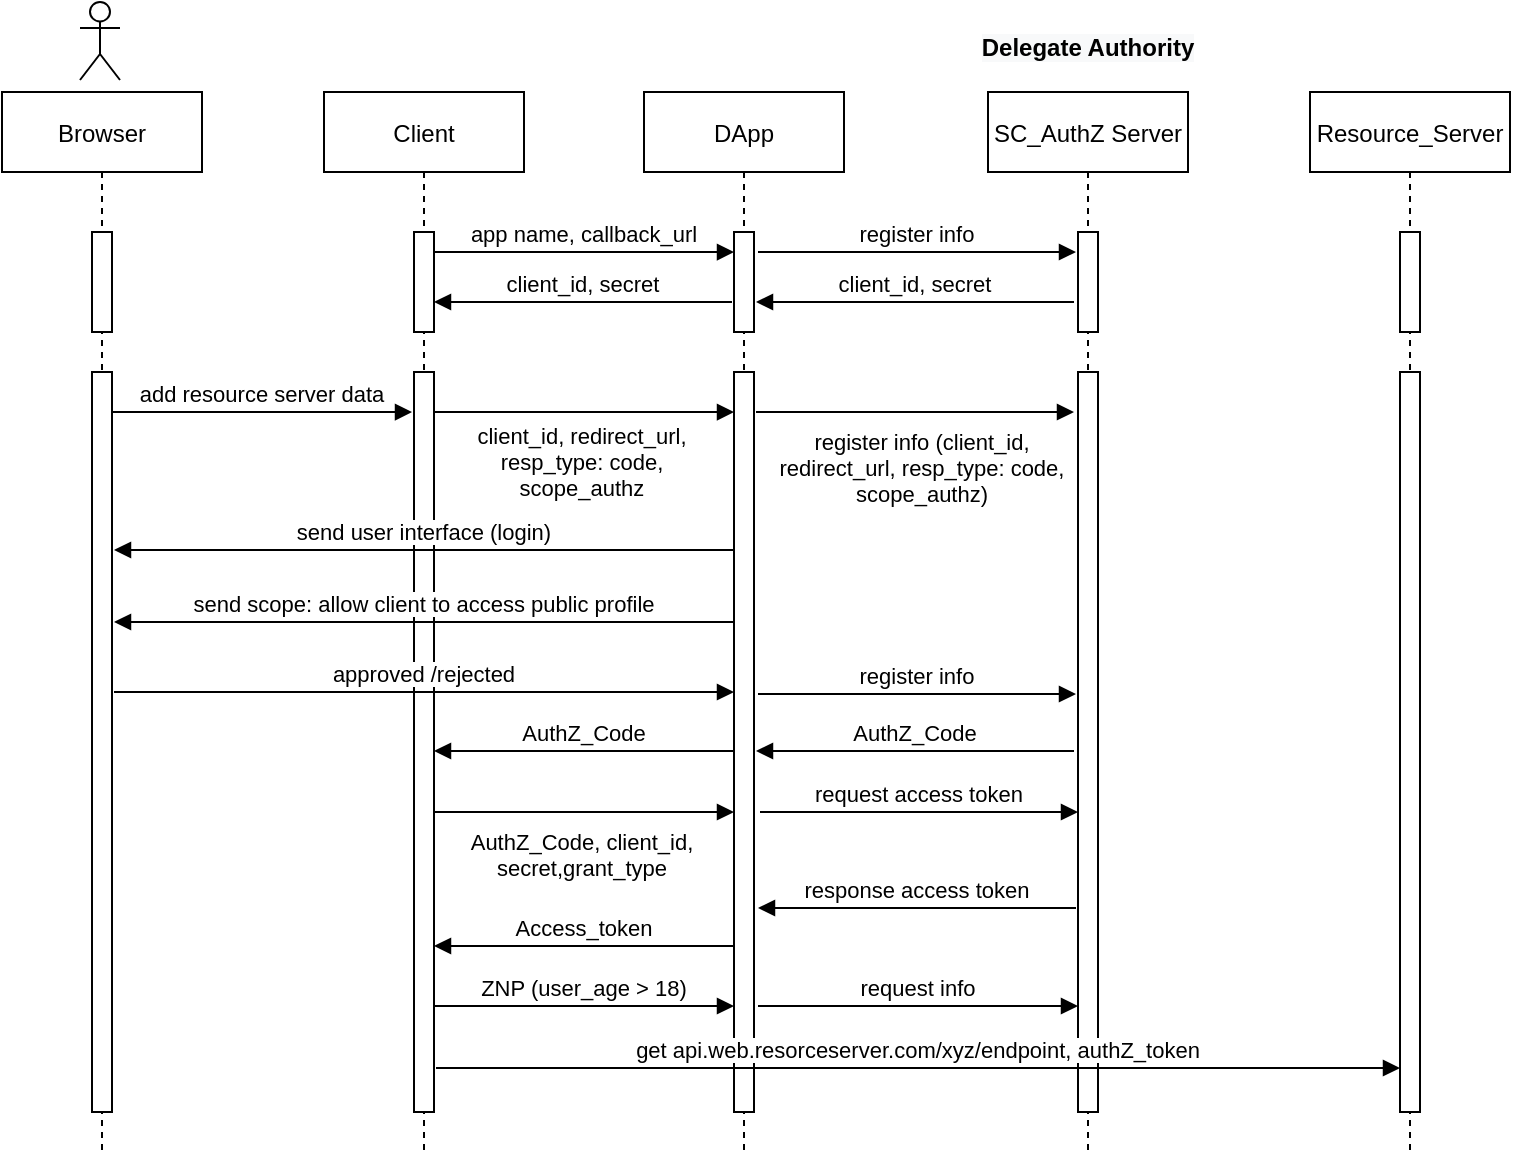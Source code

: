 <mxfile version="17.2.4" type="device"><diagram id="kgpKYQtTHZ0yAKxKKP6v" name="Page-1"><mxGraphModel dx="1422" dy="747" grid="1" gridSize="10" guides="1" tooltips="1" connect="1" arrows="1" fold="1" page="1" pageScale="1" pageWidth="850" pageHeight="1100" math="0" shadow="0"><root><mxCell id="0"/><mxCell id="1" parent="0"/><mxCell id="3nuBFxr9cyL0pnOWT2aG-1" value="Browser" style="shape=umlLifeline;perimeter=lifelinePerimeter;container=1;collapsible=0;recursiveResize=0;rounded=0;shadow=0;strokeWidth=1;" parent="1" vertex="1"><mxGeometry x="40" y="80" width="100" height="530" as="geometry"/></mxCell><mxCell id="3nuBFxr9cyL0pnOWT2aG-2" value="" style="points=[];perimeter=orthogonalPerimeter;rounded=0;shadow=0;strokeWidth=1;" parent="3nuBFxr9cyL0pnOWT2aG-1" vertex="1"><mxGeometry x="45" y="70" width="10" height="50" as="geometry"/></mxCell><mxCell id="EVIAWhL29CZcDwAAc_kg-4" value="" style="points=[];perimeter=orthogonalPerimeter;rounded=0;shadow=0;strokeWidth=1;" parent="3nuBFxr9cyL0pnOWT2aG-1" vertex="1"><mxGeometry x="45" y="140" width="10" height="370" as="geometry"/></mxCell><mxCell id="EVIAWhL29CZcDwAAc_kg-15" value="add resource server data" style="verticalAlign=bottom;endArrow=block;shadow=0;strokeWidth=1;entryX=0.1;entryY=0.059;entryDx=0;entryDy=0;entryPerimeter=0;" parent="3nuBFxr9cyL0pnOWT2aG-1" edge="1"><mxGeometry relative="1" as="geometry"><mxPoint x="55.0" y="160" as="sourcePoint"/><mxPoint x="205.0" y="160.03" as="targetPoint"/></mxGeometry></mxCell><mxCell id="3nuBFxr9cyL0pnOWT2aG-5" value="Client" style="shape=umlLifeline;perimeter=lifelinePerimeter;container=1;collapsible=0;recursiveResize=0;rounded=0;shadow=0;strokeWidth=1;" parent="1" vertex="1"><mxGeometry x="201" y="80" width="100" height="530" as="geometry"/></mxCell><mxCell id="3nuBFxr9cyL0pnOWT2aG-6" value="" style="points=[];perimeter=orthogonalPerimeter;rounded=0;shadow=0;strokeWidth=1;" parent="3nuBFxr9cyL0pnOWT2aG-5" vertex="1"><mxGeometry x="45" y="70" width="10" height="50" as="geometry"/></mxCell><mxCell id="EVIAWhL29CZcDwAAc_kg-2" value="app name, callback_url" style="verticalAlign=bottom;endArrow=block;shadow=0;strokeWidth=1;entryX=0.1;entryY=0.059;entryDx=0;entryDy=0;entryPerimeter=0;" parent="3nuBFxr9cyL0pnOWT2aG-5" edge="1"><mxGeometry relative="1" as="geometry"><mxPoint x="55" y="80" as="sourcePoint"/><mxPoint x="205" y="80.03" as="targetPoint"/></mxGeometry></mxCell><mxCell id="EVIAWhL29CZcDwAAc_kg-5" value="" style="points=[];perimeter=orthogonalPerimeter;rounded=0;shadow=0;strokeWidth=1;" parent="3nuBFxr9cyL0pnOWT2aG-5" vertex="1"><mxGeometry x="45" y="140" width="10" height="370" as="geometry"/></mxCell><mxCell id="EVIAWhL29CZcDwAAc_kg-19" value="send user interface (login)" style="verticalAlign=bottom;endArrow=none;shadow=0;strokeWidth=1;startArrow=block;startFill=1;endFill=0;" parent="3nuBFxr9cyL0pnOWT2aG-5" edge="1"><mxGeometry relative="1" as="geometry"><mxPoint x="-105" y="229" as="sourcePoint"/><mxPoint x="205" y="229" as="targetPoint"/></mxGeometry></mxCell><mxCell id="EVIAWhL29CZcDwAAc_kg-24" value="AuthZ_Code" style="verticalAlign=bottom;endArrow=none;shadow=0;strokeWidth=1;startArrow=block;startFill=1;endFill=0;" parent="3nuBFxr9cyL0pnOWT2aG-5" edge="1"><mxGeometry relative="1" as="geometry"><mxPoint x="55" y="329.5" as="sourcePoint"/><mxPoint x="205" y="329.5" as="targetPoint"/></mxGeometry></mxCell><mxCell id="EVIAWhL29CZcDwAAc_kg-31" value="ZNP (user_age &gt; 18)" style="verticalAlign=bottom;endArrow=block;shadow=0;strokeWidth=1;startArrow=none;startFill=0;endFill=1;" parent="3nuBFxr9cyL0pnOWT2aG-5" edge="1"><mxGeometry relative="1" as="geometry"><mxPoint x="55" y="457" as="sourcePoint"/><mxPoint x="205" y="457" as="targetPoint"/></mxGeometry></mxCell><mxCell id="6WxDNDlyJ2qZPqSP2t_j-11" value="SC_AuthZ Server" style="shape=umlLifeline;perimeter=lifelinePerimeter;container=1;collapsible=0;recursiveResize=0;rounded=0;shadow=0;strokeWidth=1;" parent="1" vertex="1"><mxGeometry x="533" y="80" width="100" height="530" as="geometry"/></mxCell><mxCell id="6WxDNDlyJ2qZPqSP2t_j-12" value="" style="points=[];perimeter=orthogonalPerimeter;rounded=0;shadow=0;strokeWidth=1;" parent="6WxDNDlyJ2qZPqSP2t_j-11" vertex="1"><mxGeometry x="45" y="70" width="10" height="50" as="geometry"/></mxCell><mxCell id="EVIAWhL29CZcDwAAc_kg-6" value="" style="points=[];perimeter=orthogonalPerimeter;rounded=0;shadow=0;strokeWidth=1;" parent="6WxDNDlyJ2qZPqSP2t_j-11" vertex="1"><mxGeometry x="45" y="140" width="10" height="370" as="geometry"/></mxCell><mxCell id="EVIAWhL29CZcDwAAc_kg-13" value="register info" style="verticalAlign=bottom;endArrow=block;shadow=0;strokeWidth=1;" parent="6WxDNDlyJ2qZPqSP2t_j-11" edge="1"><mxGeometry relative="1" as="geometry"><mxPoint x="-115" y="80" as="sourcePoint"/><mxPoint x="44" y="80" as="targetPoint"/></mxGeometry></mxCell><mxCell id="EVIAWhL29CZcDwAAc_kg-23" value="AuthZ_Code" style="verticalAlign=bottom;endArrow=none;shadow=0;strokeWidth=1;startArrow=block;startFill=1;endFill=0;" parent="6WxDNDlyJ2qZPqSP2t_j-11" edge="1"><mxGeometry relative="1" as="geometry"><mxPoint x="-116" y="329.5" as="sourcePoint"/><mxPoint x="43" y="329.5" as="targetPoint"/></mxGeometry></mxCell><mxCell id="EVIAWhL29CZcDwAAc_kg-26" value="request access token" style="verticalAlign=bottom;endArrow=block;shadow=0;strokeWidth=1;" parent="6WxDNDlyJ2qZPqSP2t_j-11" edge="1"><mxGeometry relative="1" as="geometry"><mxPoint x="-114" y="360" as="sourcePoint"/><mxPoint x="45" y="360" as="targetPoint"/></mxGeometry></mxCell><mxCell id="EVIAWhL29CZcDwAAc_kg-32" value="request info" style="verticalAlign=bottom;endArrow=block;shadow=0;strokeWidth=1;startArrow=none;startFill=0;endFill=1;" parent="6WxDNDlyJ2qZPqSP2t_j-11" edge="1"><mxGeometry relative="1" as="geometry"><mxPoint x="-115" y="457" as="sourcePoint"/><mxPoint x="45" y="457" as="targetPoint"/></mxGeometry></mxCell><mxCell id="6WxDNDlyJ2qZPqSP2t_j-15" value="Resource_Server" style="shape=umlLifeline;perimeter=lifelinePerimeter;container=1;collapsible=0;recursiveResize=0;rounded=0;shadow=0;strokeWidth=1;" parent="1" vertex="1"><mxGeometry x="694" y="80" width="100" height="530" as="geometry"/></mxCell><mxCell id="6WxDNDlyJ2qZPqSP2t_j-16" value="" style="points=[];perimeter=orthogonalPerimeter;rounded=0;shadow=0;strokeWidth=1;" parent="6WxDNDlyJ2qZPqSP2t_j-15" vertex="1"><mxGeometry x="45" y="70" width="10" height="50" as="geometry"/></mxCell><mxCell id="EVIAWhL29CZcDwAAc_kg-7" value="" style="points=[];perimeter=orthogonalPerimeter;rounded=0;shadow=0;strokeWidth=1;" parent="6WxDNDlyJ2qZPqSP2t_j-15" vertex="1"><mxGeometry x="45" y="140" width="10" height="370" as="geometry"/></mxCell><mxCell id="6WxDNDlyJ2qZPqSP2t_j-22" value="&lt;span style=&quot;color: rgb(0, 0, 0); font-family: helvetica; font-size: 12px; font-style: normal; letter-spacing: normal; text-indent: 0px; text-transform: none; word-spacing: 0px; background-color: rgb(248, 249, 250); display: inline; float: none;&quot;&gt;Delegate Authority&lt;/span&gt;" style="text;whiteSpace=wrap;html=1;fontStyle=1;align=center;" parent="1" vertex="1"><mxGeometry x="523" y="44" width="120" height="30" as="geometry"/></mxCell><mxCell id="6WxDNDlyJ2qZPqSP2t_j-26" value="" style="shape=umlActor;verticalLabelPosition=bottom;verticalAlign=top;html=1;outlineConnect=0;fillColor=none;" parent="1" vertex="1"><mxGeometry x="79" y="35" width="20" height="39" as="geometry"/></mxCell><mxCell id="EVIAWhL29CZcDwAAc_kg-3" value="client_id, secret" style="verticalAlign=bottom;endArrow=none;shadow=0;strokeWidth=1;entryX=0.1;entryY=0.059;entryDx=0;entryDy=0;entryPerimeter=0;endFill=0;startArrow=block;startFill=1;" parent="1" edge="1"><mxGeometry relative="1" as="geometry"><mxPoint x="256" y="185" as="sourcePoint"/><mxPoint x="405" y="185.03" as="targetPoint"/></mxGeometry></mxCell><mxCell id="EVIAWhL29CZcDwAAc_kg-9" value="DApp" style="shape=umlLifeline;perimeter=lifelinePerimeter;container=1;collapsible=0;recursiveResize=0;rounded=0;shadow=0;strokeWidth=1;" parent="1" vertex="1"><mxGeometry x="361" y="80" width="100" height="530" as="geometry"/></mxCell><mxCell id="EVIAWhL29CZcDwAAc_kg-10" value="" style="points=[];perimeter=orthogonalPerimeter;rounded=0;shadow=0;strokeWidth=1;" parent="EVIAWhL29CZcDwAAc_kg-9" vertex="1"><mxGeometry x="45" y="70" width="10" height="50" as="geometry"/></mxCell><mxCell id="EVIAWhL29CZcDwAAc_kg-11" value="" style="points=[];perimeter=orthogonalPerimeter;rounded=0;shadow=0;strokeWidth=1;" parent="EVIAWhL29CZcDwAAc_kg-9" vertex="1"><mxGeometry x="45" y="140" width="10" height="370" as="geometry"/></mxCell><mxCell id="EVIAWhL29CZcDwAAc_kg-30" value="Access_token" style="verticalAlign=bottom;endArrow=none;shadow=0;strokeWidth=1;startArrow=block;startFill=1;endFill=0;" parent="EVIAWhL29CZcDwAAc_kg-9" edge="1"><mxGeometry relative="1" as="geometry"><mxPoint x="-105" y="427" as="sourcePoint"/><mxPoint x="45" y="427" as="targetPoint"/></mxGeometry></mxCell><mxCell id="EVIAWhL29CZcDwAAc_kg-14" value="client_id, secret" style="verticalAlign=bottom;endArrow=none;shadow=0;strokeWidth=1;startArrow=block;startFill=1;endFill=0;" parent="1" edge="1"><mxGeometry relative="1" as="geometry"><mxPoint x="417" y="185" as="sourcePoint"/><mxPoint x="576" y="185" as="targetPoint"/></mxGeometry></mxCell><mxCell id="EVIAWhL29CZcDwAAc_kg-16" value="client_id, redirect_url,&#xA;resp_type: code,&#xA;scope_authz&#xA;" style="verticalAlign=bottom;endArrow=block;shadow=0;strokeWidth=1;entryX=0.1;entryY=0.059;entryDx=0;entryDy=0;entryPerimeter=0;" parent="1" edge="1"><mxGeometry x="-0.013" y="-60" relative="1" as="geometry"><mxPoint x="256.0" y="240" as="sourcePoint"/><mxPoint x="406.0" y="240.03" as="targetPoint"/><mxPoint as="offset"/></mxGeometry></mxCell><mxCell id="EVIAWhL29CZcDwAAc_kg-17" value="register info (client_id,&#xA;redirect_url, resp_type: code,&#xA;scope_authz)" style="verticalAlign=bottom;endArrow=block;shadow=0;strokeWidth=1;" parent="1" edge="1"><mxGeometry x="0.044" y="-50" relative="1" as="geometry"><mxPoint x="417" y="240" as="sourcePoint"/><mxPoint x="576" y="240" as="targetPoint"/><mxPoint as="offset"/></mxGeometry></mxCell><mxCell id="EVIAWhL29CZcDwAAc_kg-20" value="send scope: allow client to access public profile" style="verticalAlign=bottom;endArrow=none;shadow=0;strokeWidth=1;startArrow=block;startFill=1;endFill=0;" parent="1" edge="1"><mxGeometry relative="1" as="geometry"><mxPoint x="96" y="345" as="sourcePoint"/><mxPoint x="406" y="345" as="targetPoint"/></mxGeometry></mxCell><mxCell id="EVIAWhL29CZcDwAAc_kg-21" value="approved /rejected" style="verticalAlign=bottom;endArrow=block;shadow=0;strokeWidth=1;startArrow=none;startFill=0;endFill=1;" parent="1" edge="1"><mxGeometry relative="1" as="geometry"><mxPoint x="96" y="380" as="sourcePoint"/><mxPoint x="406" y="380" as="targetPoint"/></mxGeometry></mxCell><mxCell id="EVIAWhL29CZcDwAAc_kg-22" value="register info" style="verticalAlign=bottom;endArrow=block;shadow=0;strokeWidth=1;" parent="1" edge="1"><mxGeometry relative="1" as="geometry"><mxPoint x="418" y="381" as="sourcePoint"/><mxPoint x="577" y="381" as="targetPoint"/></mxGeometry></mxCell><mxCell id="EVIAWhL29CZcDwAAc_kg-25" value="AuthZ_Code, client_id,&#xA;secret,grant_type&#xA;" style="verticalAlign=bottom;endArrow=block;shadow=0;strokeWidth=1;startArrow=none;startFill=0;endFill=1;" parent="1" edge="1"><mxGeometry x="-0.013" y="-50" relative="1" as="geometry"><mxPoint x="256" y="440" as="sourcePoint"/><mxPoint x="406" y="440" as="targetPoint"/><mxPoint as="offset"/></mxGeometry></mxCell><mxCell id="EVIAWhL29CZcDwAAc_kg-28" value="response access token" style="verticalAlign=bottom;endArrow=none;shadow=0;strokeWidth=1;startArrow=block;startFill=1;endFill=0;" parent="1" edge="1"><mxGeometry relative="1" as="geometry"><mxPoint x="418" y="488" as="sourcePoint"/><mxPoint x="577" y="488" as="targetPoint"/></mxGeometry></mxCell><mxCell id="EVIAWhL29CZcDwAAc_kg-33" value="get api.web.resorceserver.com/xyz/endpoint, authZ_token" style="verticalAlign=bottom;endArrow=block;shadow=0;strokeWidth=1;startArrow=none;startFill=0;endFill=1;" parent="1" edge="1"><mxGeometry relative="1" as="geometry"><mxPoint x="257.0" y="568" as="sourcePoint"/><mxPoint x="739" y="568" as="targetPoint"/></mxGeometry></mxCell></root></mxGraphModel></diagram></mxfile>